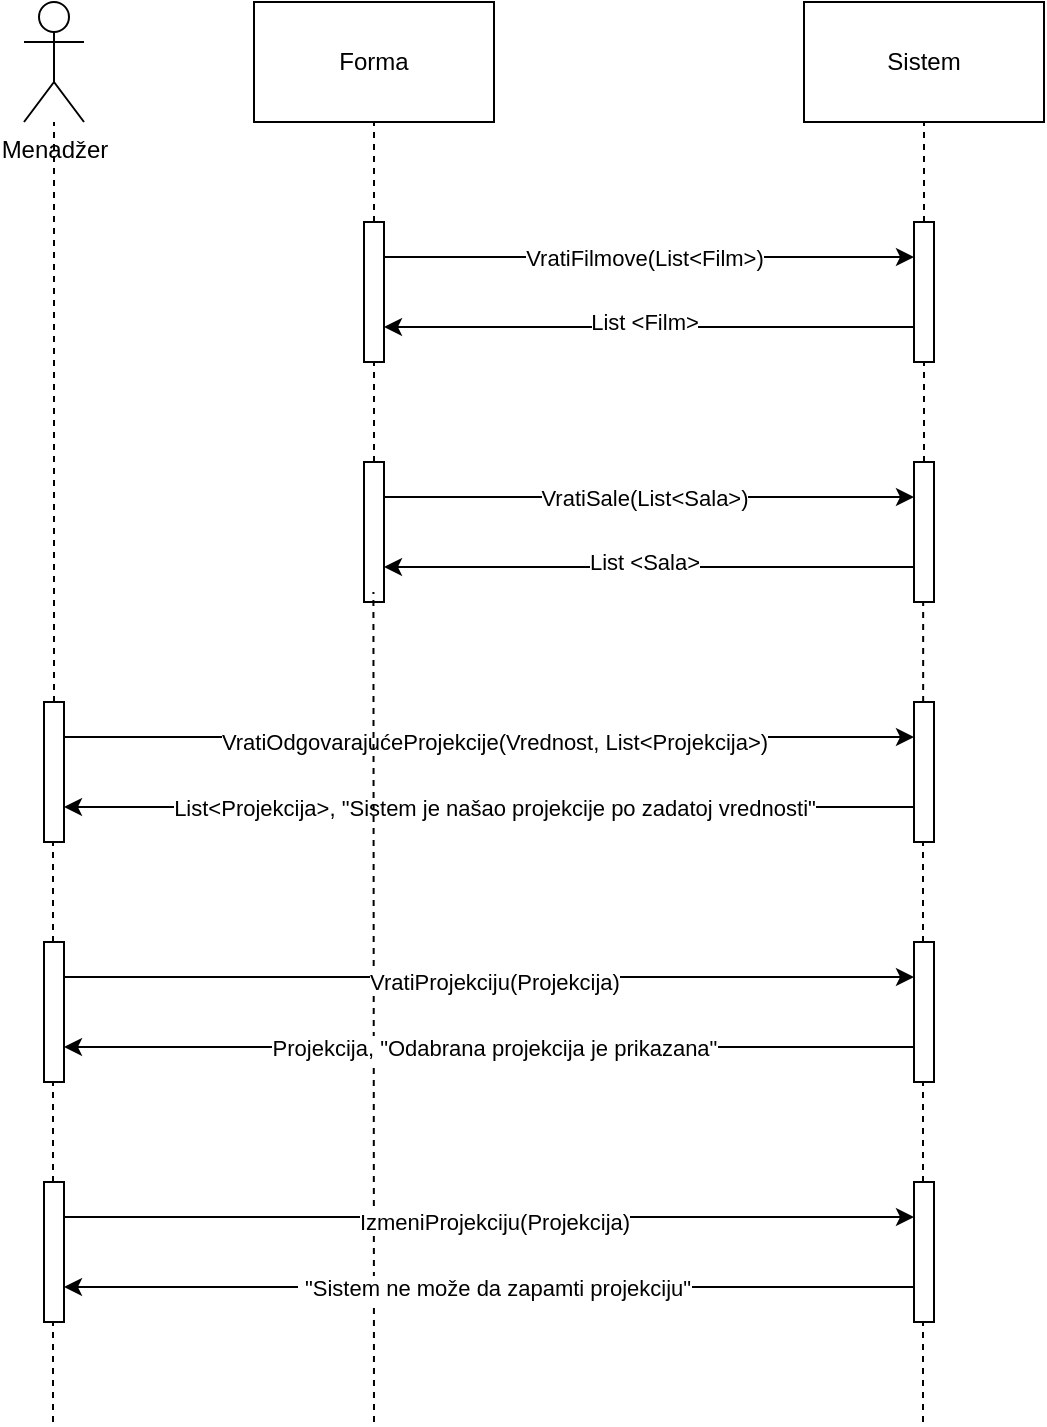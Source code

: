 <mxfile version="13.8.2" type="device"><diagram id="R2lEEEUBdFMjLlhIrx00" name="Page-1"><mxGraphModel dx="630" dy="351" grid="1" gridSize="10" guides="1" tooltips="1" connect="1" arrows="1" fold="1" page="1" pageScale="1" pageWidth="850" pageHeight="1100" math="0" shadow="0" extFonts="Permanent Marker^https://fonts.googleapis.com/css?family=Permanent+Marker"><root><mxCell id="0"/><mxCell id="1" parent="0"/><mxCell id="Ipl6O1KXnMX-r3JlVsDr-3" value="Sistem" style="rounded=0;whiteSpace=wrap;html=1;" parent="1" vertex="1"><mxGeometry x="520" y="40" width="120" height="60" as="geometry"/></mxCell><mxCell id="Ipl6O1KXnMX-r3JlVsDr-4" value="" style="endArrow=none;dashed=1;html=1;" parent="1" edge="1"><mxGeometry width="50" height="50" relative="1" as="geometry"><mxPoint x="305" y="150" as="sourcePoint"/><mxPoint x="305" y="100" as="targetPoint"/></mxGeometry></mxCell><mxCell id="Ipl6O1KXnMX-r3JlVsDr-5" value="" style="rounded=0;whiteSpace=wrap;html=1;" parent="1" vertex="1"><mxGeometry x="300" y="150" width="10" height="70" as="geometry"/></mxCell><mxCell id="Ipl6O1KXnMX-r3JlVsDr-6" value="" style="rounded=0;whiteSpace=wrap;html=1;" parent="1" vertex="1"><mxGeometry x="575" y="150" width="10" height="70" as="geometry"/></mxCell><mxCell id="Ipl6O1KXnMX-r3JlVsDr-7" value="" style="endArrow=none;dashed=1;html=1;exitX=0.5;exitY=0;exitDx=0;exitDy=0;entryX=0.5;entryY=1;entryDx=0;entryDy=0;" parent="1" source="Ipl6O1KXnMX-r3JlVsDr-6" target="Ipl6O1KXnMX-r3JlVsDr-3" edge="1"><mxGeometry width="50" height="50" relative="1" as="geometry"><mxPoint x="660" y="160" as="sourcePoint"/><mxPoint x="710" y="110" as="targetPoint"/></mxGeometry></mxCell><mxCell id="Ipl6O1KXnMX-r3JlVsDr-8" value="" style="endArrow=classic;html=1;exitX=1;exitY=0.25;exitDx=0;exitDy=0;entryX=0;entryY=0.25;entryDx=0;entryDy=0;" parent="1" source="Ipl6O1KXnMX-r3JlVsDr-5" target="Ipl6O1KXnMX-r3JlVsDr-6" edge="1"><mxGeometry width="50" height="50" relative="1" as="geometry"><mxPoint x="340" y="200" as="sourcePoint"/><mxPoint x="390" y="150" as="targetPoint"/></mxGeometry></mxCell><mxCell id="Ipl6O1KXnMX-r3JlVsDr-11" value="VratiFilmove(List&amp;lt;Film&amp;gt;)" style="edgeLabel;html=1;align=center;verticalAlign=middle;resizable=0;points=[];" parent="Ipl6O1KXnMX-r3JlVsDr-8" vertex="1" connectable="0"><mxGeometry x="0.087" relative="1" as="geometry"><mxPoint x="-14" as="offset"/></mxGeometry></mxCell><mxCell id="Ipl6O1KXnMX-r3JlVsDr-12" value="" style="endArrow=classic;html=1;exitX=0;exitY=0.75;exitDx=0;exitDy=0;entryX=1;entryY=0.75;entryDx=0;entryDy=0;" parent="1" source="Ipl6O1KXnMX-r3JlVsDr-6" target="Ipl6O1KXnMX-r3JlVsDr-5" edge="1"><mxGeometry width="50" height="50" relative="1" as="geometry"><mxPoint x="470" y="240" as="sourcePoint"/><mxPoint x="520" y="190" as="targetPoint"/></mxGeometry></mxCell><mxCell id="Ipl6O1KXnMX-r3JlVsDr-13" value="List &amp;lt;Film&amp;gt;" style="edgeLabel;html=1;align=center;verticalAlign=middle;resizable=0;points=[];" parent="Ipl6O1KXnMX-r3JlVsDr-12" vertex="1" connectable="0"><mxGeometry x="0.245" y="3" relative="1" as="geometry"><mxPoint x="30" y="-5.5" as="offset"/></mxGeometry></mxCell><mxCell id="Ipl6O1KXnMX-r3JlVsDr-17" value="Forma" style="rounded=0;whiteSpace=wrap;html=1;" parent="1" vertex="1"><mxGeometry x="245" y="40" width="120" height="60" as="geometry"/></mxCell><mxCell id="Ipl6O1KXnMX-r3JlVsDr-20" value="Menadžer" style="shape=umlActor;verticalLabelPosition=bottom;verticalAlign=top;html=1;outlineConnect=0;" parent="1" vertex="1"><mxGeometry x="130" y="40" width="30" height="60" as="geometry"/></mxCell><mxCell id="Ipl6O1KXnMX-r3JlVsDr-21" value="" style="endArrow=none;dashed=1;html=1;exitX=0.5;exitY=0;exitDx=0;exitDy=0;" parent="1" source="Ipl6O1KXnMX-r3JlVsDr-22" target="Ipl6O1KXnMX-r3JlVsDr-20" edge="1"><mxGeometry width="50" height="50" relative="1" as="geometry"><mxPoint x="145" y="280" as="sourcePoint"/><mxPoint x="180" y="160" as="targetPoint"/></mxGeometry></mxCell><mxCell id="Ipl6O1KXnMX-r3JlVsDr-25" style="edgeStyle=orthogonalEdgeStyle;rounded=0;orthogonalLoop=1;jettySize=auto;html=1;exitX=1;exitY=0.25;exitDx=0;exitDy=0;entryX=0;entryY=0.25;entryDx=0;entryDy=0;" parent="1" source="Ipl6O1KXnMX-r3JlVsDr-22" target="Ipl6O1KXnMX-r3JlVsDr-24" edge="1"><mxGeometry relative="1" as="geometry"/></mxCell><mxCell id="Ipl6O1KXnMX-r3JlVsDr-33" value="VratiOdgovarajućeProjekcije(Vrednost, List&amp;lt;Projekcija&amp;gt;)" style="edgeLabel;html=1;align=center;verticalAlign=middle;resizable=0;points=[];" parent="Ipl6O1KXnMX-r3JlVsDr-25" vertex="1" connectable="0"><mxGeometry x="-0.125" y="-1" relative="1" as="geometry"><mxPoint x="29" y="1" as="offset"/></mxGeometry></mxCell><mxCell id="Ipl6O1KXnMX-r3JlVsDr-22" value="" style="rounded=0;whiteSpace=wrap;html=1;" parent="1" vertex="1"><mxGeometry x="140" y="390" width="10" height="70" as="geometry"/></mxCell><mxCell id="Ipl6O1KXnMX-r3JlVsDr-26" style="edgeStyle=orthogonalEdgeStyle;rounded=0;orthogonalLoop=1;jettySize=auto;html=1;exitX=0;exitY=0.75;exitDx=0;exitDy=0;entryX=1;entryY=0.75;entryDx=0;entryDy=0;" parent="1" source="Ipl6O1KXnMX-r3JlVsDr-24" target="Ipl6O1KXnMX-r3JlVsDr-22" edge="1"><mxGeometry relative="1" as="geometry"/></mxCell><mxCell id="Ipl6O1KXnMX-r3JlVsDr-34" value="List&amp;lt;Projekcija&amp;gt;, &quot;Sistem je našao projekcije po zadatoj vrednosti&quot;" style="edgeLabel;html=1;align=center;verticalAlign=middle;resizable=0;points=[];" parent="Ipl6O1KXnMX-r3JlVsDr-26" vertex="1" connectable="0"><mxGeometry x="0.092" relative="1" as="geometry"><mxPoint x="22" as="offset"/></mxGeometry></mxCell><mxCell id="Ipl6O1KXnMX-r3JlVsDr-24" value="" style="rounded=0;whiteSpace=wrap;html=1;" parent="1" vertex="1"><mxGeometry x="575" y="390" width="10" height="70" as="geometry"/></mxCell><mxCell id="Ipl6O1KXnMX-r3JlVsDr-31" value="" style="endArrow=none;dashed=1;html=1;entryX=0.5;entryY=1;entryDx=0;entryDy=0;" parent="1" edge="1"><mxGeometry width="50" height="50" relative="1" as="geometry"><mxPoint x="144.5" y="510" as="sourcePoint"/><mxPoint x="144.5" y="460" as="targetPoint"/></mxGeometry></mxCell><mxCell id="Ipl6O1KXnMX-r3JlVsDr-32" value="" style="endArrow=none;dashed=1;html=1;entryX=0.5;entryY=1;entryDx=0;entryDy=0;" parent="1" edge="1"><mxGeometry width="50" height="50" relative="1" as="geometry"><mxPoint x="579.5" y="510" as="sourcePoint"/><mxPoint x="579.5" y="460" as="targetPoint"/></mxGeometry></mxCell><mxCell id="aHpwmiLySvgMjO7UUDD8-1" value="" style="endArrow=none;dashed=1;html=1;" parent="1" edge="1"><mxGeometry width="50" height="50" relative="1" as="geometry"><mxPoint x="305" y="270" as="sourcePoint"/><mxPoint x="305" y="220" as="targetPoint"/></mxGeometry></mxCell><mxCell id="aHpwmiLySvgMjO7UUDD8-2" value="" style="rounded=0;whiteSpace=wrap;html=1;" parent="1" vertex="1"><mxGeometry x="300" y="270" width="10" height="70" as="geometry"/></mxCell><mxCell id="aHpwmiLySvgMjO7UUDD8-3" value="" style="rounded=0;whiteSpace=wrap;html=1;" parent="1" vertex="1"><mxGeometry x="575" y="270" width="10" height="70" as="geometry"/></mxCell><mxCell id="aHpwmiLySvgMjO7UUDD8-4" value="" style="endArrow=none;dashed=1;html=1;exitX=0.5;exitY=0;exitDx=0;exitDy=0;entryX=0.5;entryY=1;entryDx=0;entryDy=0;" parent="1" source="aHpwmiLySvgMjO7UUDD8-3" edge="1"><mxGeometry width="50" height="50" relative="1" as="geometry"><mxPoint x="660" y="280" as="sourcePoint"/><mxPoint x="580" y="220" as="targetPoint"/></mxGeometry></mxCell><mxCell id="aHpwmiLySvgMjO7UUDD8-5" value="" style="endArrow=classic;html=1;exitX=1;exitY=0.25;exitDx=0;exitDy=0;entryX=0;entryY=0.25;entryDx=0;entryDy=0;" parent="1" source="aHpwmiLySvgMjO7UUDD8-2" target="aHpwmiLySvgMjO7UUDD8-3" edge="1"><mxGeometry width="50" height="50" relative="1" as="geometry"><mxPoint x="340" y="320" as="sourcePoint"/><mxPoint x="390" y="270" as="targetPoint"/></mxGeometry></mxCell><mxCell id="aHpwmiLySvgMjO7UUDD8-6" value="VratiSale(List&amp;lt;Sala&amp;gt;)" style="edgeLabel;html=1;align=center;verticalAlign=middle;resizable=0;points=[];" parent="aHpwmiLySvgMjO7UUDD8-5" vertex="1" connectable="0"><mxGeometry x="0.087" relative="1" as="geometry"><mxPoint x="-14" as="offset"/></mxGeometry></mxCell><mxCell id="aHpwmiLySvgMjO7UUDD8-7" value="" style="endArrow=classic;html=1;exitX=0;exitY=0.75;exitDx=0;exitDy=0;entryX=1;entryY=0.75;entryDx=0;entryDy=0;" parent="1" source="aHpwmiLySvgMjO7UUDD8-3" target="aHpwmiLySvgMjO7UUDD8-2" edge="1"><mxGeometry width="50" height="50" relative="1" as="geometry"><mxPoint x="470" y="360" as="sourcePoint"/><mxPoint x="520" y="310" as="targetPoint"/></mxGeometry></mxCell><mxCell id="aHpwmiLySvgMjO7UUDD8-8" value="List &amp;lt;Sala&amp;gt;" style="edgeLabel;html=1;align=center;verticalAlign=middle;resizable=0;points=[];" parent="aHpwmiLySvgMjO7UUDD8-7" vertex="1" connectable="0"><mxGeometry x="0.245" y="3" relative="1" as="geometry"><mxPoint x="30" y="-5.5" as="offset"/></mxGeometry></mxCell><mxCell id="aHpwmiLySvgMjO7UUDD8-11" value="" style="endArrow=none;dashed=1;html=1;exitX=0.5;exitY=0;exitDx=0;exitDy=0;entryX=0.5;entryY=1;entryDx=0;entryDy=0;" parent="1" edge="1"><mxGeometry width="50" height="50" relative="1" as="geometry"><mxPoint x="579.58" y="390" as="sourcePoint"/><mxPoint x="579.58" y="340" as="targetPoint"/></mxGeometry></mxCell><mxCell id="aHpwmiLySvgMjO7UUDD8-12" value="" style="endArrow=none;dashed=1;html=1;" parent="1" edge="1"><mxGeometry width="50" height="50" relative="1" as="geometry"><mxPoint x="305" y="750" as="sourcePoint"/><mxPoint x="304.71" y="335" as="targetPoint"/></mxGeometry></mxCell><mxCell id="bco8uhnmI1B1PVzLnN1n-1" style="edgeStyle=orthogonalEdgeStyle;rounded=0;orthogonalLoop=1;jettySize=auto;html=1;exitX=1;exitY=0.25;exitDx=0;exitDy=0;entryX=0;entryY=0.25;entryDx=0;entryDy=0;" edge="1" source="bco8uhnmI1B1PVzLnN1n-3" target="bco8uhnmI1B1PVzLnN1n-6" parent="1"><mxGeometry relative="1" as="geometry"/></mxCell><mxCell id="bco8uhnmI1B1PVzLnN1n-2" value="VratiProjekciju(Projekcija)" style="edgeLabel;html=1;align=center;verticalAlign=middle;resizable=0;points=[];" vertex="1" connectable="0" parent="bco8uhnmI1B1PVzLnN1n-1"><mxGeometry x="-0.125" y="-1" relative="1" as="geometry"><mxPoint x="29" y="1" as="offset"/></mxGeometry></mxCell><mxCell id="bco8uhnmI1B1PVzLnN1n-3" value="" style="rounded=0;whiteSpace=wrap;html=1;" vertex="1" parent="1"><mxGeometry x="140" y="510" width="10" height="70" as="geometry"/></mxCell><mxCell id="bco8uhnmI1B1PVzLnN1n-4" style="edgeStyle=orthogonalEdgeStyle;rounded=0;orthogonalLoop=1;jettySize=auto;html=1;exitX=0;exitY=0.75;exitDx=0;exitDy=0;entryX=1;entryY=0.75;entryDx=0;entryDy=0;" edge="1" source="bco8uhnmI1B1PVzLnN1n-6" target="bco8uhnmI1B1PVzLnN1n-3" parent="1"><mxGeometry relative="1" as="geometry"/></mxCell><mxCell id="bco8uhnmI1B1PVzLnN1n-5" value="Projekcija, &quot;Odabrana projekcija je prikazana&quot;" style="edgeLabel;html=1;align=center;verticalAlign=middle;resizable=0;points=[];" vertex="1" connectable="0" parent="bco8uhnmI1B1PVzLnN1n-4"><mxGeometry x="0.092" relative="1" as="geometry"><mxPoint x="22" as="offset"/></mxGeometry></mxCell><mxCell id="bco8uhnmI1B1PVzLnN1n-6" value="" style="rounded=0;whiteSpace=wrap;html=1;" vertex="1" parent="1"><mxGeometry x="575" y="510" width="10" height="70" as="geometry"/></mxCell><mxCell id="bco8uhnmI1B1PVzLnN1n-7" value="" style="endArrow=none;dashed=1;html=1;entryX=0.5;entryY=1;entryDx=0;entryDy=0;" edge="1" parent="1"><mxGeometry width="50" height="50" relative="1" as="geometry"><mxPoint x="144.5" y="630" as="sourcePoint"/><mxPoint x="144.5" y="580" as="targetPoint"/></mxGeometry></mxCell><mxCell id="bco8uhnmI1B1PVzLnN1n-8" value="" style="endArrow=none;dashed=1;html=1;entryX=0.5;entryY=1;entryDx=0;entryDy=0;" edge="1" parent="1"><mxGeometry width="50" height="50" relative="1" as="geometry"><mxPoint x="579.5" y="630" as="sourcePoint"/><mxPoint x="579.5" y="580" as="targetPoint"/></mxGeometry></mxCell><mxCell id="bco8uhnmI1B1PVzLnN1n-9" style="edgeStyle=orthogonalEdgeStyle;rounded=0;orthogonalLoop=1;jettySize=auto;html=1;exitX=1;exitY=0.25;exitDx=0;exitDy=0;entryX=0;entryY=0.25;entryDx=0;entryDy=0;" edge="1" source="bco8uhnmI1B1PVzLnN1n-11" target="bco8uhnmI1B1PVzLnN1n-14" parent="1"><mxGeometry relative="1" as="geometry"/></mxCell><mxCell id="bco8uhnmI1B1PVzLnN1n-10" value="IzmeniProjekciju(Projekcija)" style="edgeLabel;html=1;align=center;verticalAlign=middle;resizable=0;points=[];" vertex="1" connectable="0" parent="bco8uhnmI1B1PVzLnN1n-9"><mxGeometry x="-0.125" y="-1" relative="1" as="geometry"><mxPoint x="29" y="1" as="offset"/></mxGeometry></mxCell><mxCell id="bco8uhnmI1B1PVzLnN1n-11" value="" style="rounded=0;whiteSpace=wrap;html=1;" vertex="1" parent="1"><mxGeometry x="140" y="630" width="10" height="70" as="geometry"/></mxCell><mxCell id="bco8uhnmI1B1PVzLnN1n-12" style="edgeStyle=orthogonalEdgeStyle;rounded=0;orthogonalLoop=1;jettySize=auto;html=1;exitX=0;exitY=0.75;exitDx=0;exitDy=0;entryX=1;entryY=0.75;entryDx=0;entryDy=0;" edge="1" source="bco8uhnmI1B1PVzLnN1n-14" target="bco8uhnmI1B1PVzLnN1n-11" parent="1"><mxGeometry relative="1" as="geometry"/></mxCell><mxCell id="bco8uhnmI1B1PVzLnN1n-13" value="&amp;nbsp;&quot;Sistem ne može da zapamti projekciju&quot;" style="edgeLabel;html=1;align=center;verticalAlign=middle;resizable=0;points=[];" vertex="1" connectable="0" parent="bco8uhnmI1B1PVzLnN1n-12"><mxGeometry x="0.092" relative="1" as="geometry"><mxPoint x="22" as="offset"/></mxGeometry></mxCell><mxCell id="bco8uhnmI1B1PVzLnN1n-14" value="" style="rounded=0;whiteSpace=wrap;html=1;" vertex="1" parent="1"><mxGeometry x="575" y="630" width="10" height="70" as="geometry"/></mxCell><mxCell id="bco8uhnmI1B1PVzLnN1n-15" value="" style="endArrow=none;dashed=1;html=1;entryX=0.5;entryY=1;entryDx=0;entryDy=0;" edge="1" parent="1"><mxGeometry width="50" height="50" relative="1" as="geometry"><mxPoint x="144.5" y="750" as="sourcePoint"/><mxPoint x="144.5" y="700" as="targetPoint"/></mxGeometry></mxCell><mxCell id="bco8uhnmI1B1PVzLnN1n-16" value="" style="endArrow=none;dashed=1;html=1;entryX=0.5;entryY=1;entryDx=0;entryDy=0;" edge="1" parent="1"><mxGeometry width="50" height="50" relative="1" as="geometry"><mxPoint x="579.5" y="750" as="sourcePoint"/><mxPoint x="579.5" y="700" as="targetPoint"/></mxGeometry></mxCell></root></mxGraphModel></diagram></mxfile>